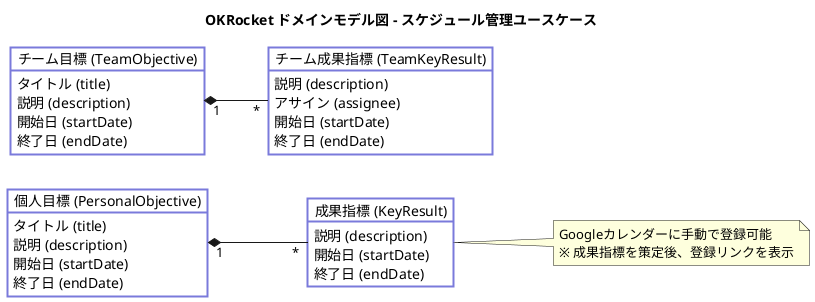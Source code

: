 @startuml
title OKRocket ドメインモデル図 - スケジュール管理ユースケース

left to right direction

skinparam object {
  BackgroundColor #ffffff
  BorderColor #7a7adb
  FontColor #000000
  BorderThickness 2
}

'====== エンティティ ======
object "個人目標 (PersonalObjective)" as Objective {
  タイトル (title)
  説明 (description)
  開始日 (startDate)
  終了日 (endDate)
}

object "チーム目標 (TeamObjective)" as TeamObjective {
  タイトル (title)
  説明 (description)
  開始日 (startDate)
  終了日 (endDate)
}

object "成果指標 (KeyResult)" as KeyResult {
  説明 (description)
  開始日 (startDate)
  終了日 (endDate)
}

object "チーム成果指標 (TeamKeyResult)" as TeamKeyResult {
  説明 (description)
  アサイン (assignee)
  開始日 (startDate)
  終了日 (endDate)
}

'====== 関連（多重度と関係の種類） ======
Objective "1" *-- "*" KeyResult
TeamObjective "1" *-- "*" TeamKeyResult

'====== note(ドメインルールの定義) ======
note right of KeyResult
  Googleカレンダーに手動で登録可能
  ※ 成果指標を策定後、登録リンクを表示
end note


@enduml

